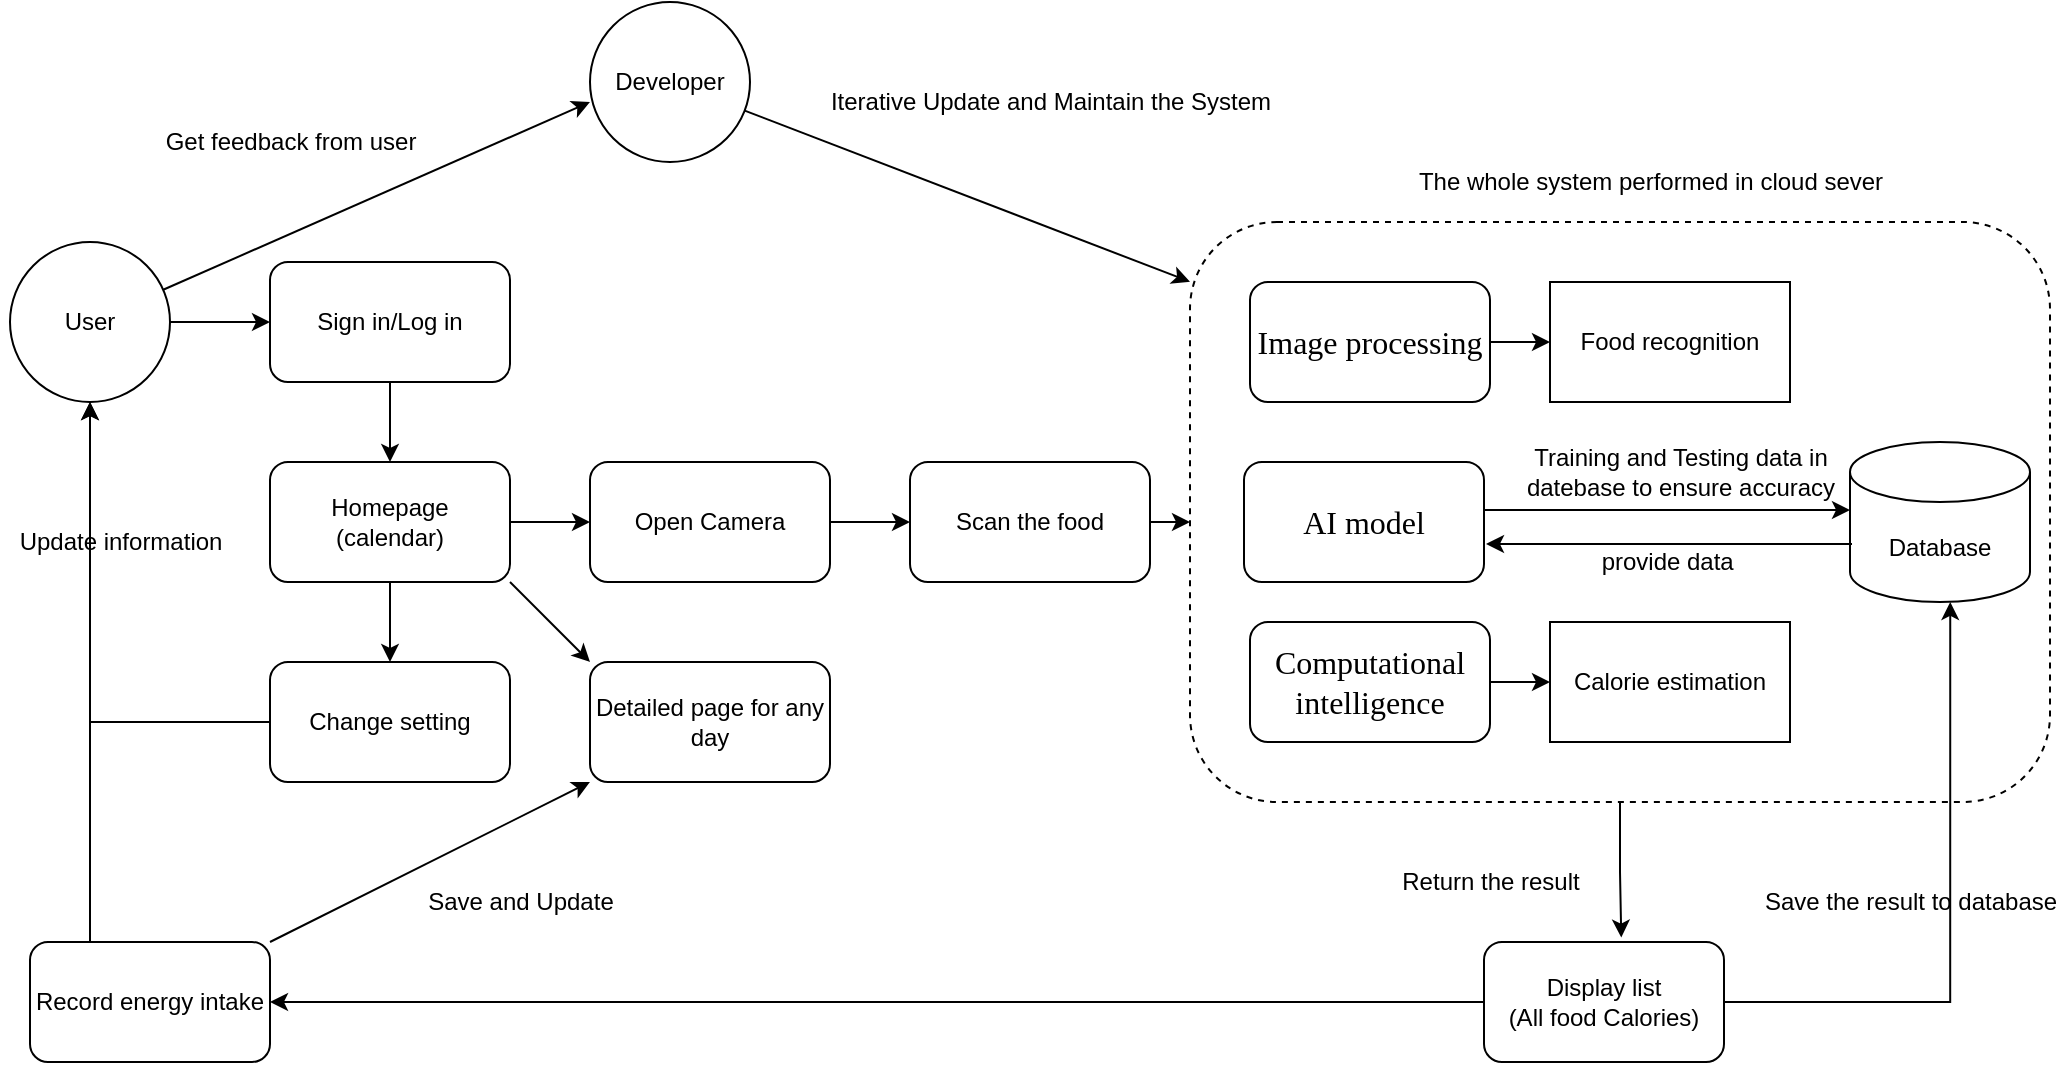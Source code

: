 <mxfile version="16.6.6" type="github">
  <diagram id="PHOAGPzxJykiCeYoAlnc" name="Page-1">
    <mxGraphModel dx="1038" dy="521" grid="1" gridSize="10" guides="1" tooltips="1" connect="1" arrows="1" fold="1" page="1" pageScale="1" pageWidth="1654" pageHeight="2336" math="0" shadow="0">
      <root>
        <mxCell id="0" />
        <mxCell id="1" parent="0" />
        <mxCell id="sWACoLa8winjiMfFdj80-57" value="" style="edgeStyle=orthogonalEdgeStyle;rounded=0;orthogonalLoop=1;jettySize=auto;html=1;" edge="1" parent="1" source="sWACoLa8winjiMfFdj80-1" target="sWACoLa8winjiMfFdj80-45">
          <mxGeometry relative="1" as="geometry" />
        </mxCell>
        <mxCell id="sWACoLa8winjiMfFdj80-101" style="edgeStyle=none;rounded=0;orthogonalLoop=1;jettySize=auto;html=1;exitX=0.5;exitY=0;exitDx=0;exitDy=0;entryX=0;entryY=0.5;entryDx=0;entryDy=0;startArrow=none;startFill=0;endArrow=classic;endFill=1;strokeColor=none;" edge="1" parent="1" source="sWACoLa8winjiMfFdj80-1" target="sWACoLa8winjiMfFdj80-95">
          <mxGeometry relative="1" as="geometry" />
        </mxCell>
        <mxCell id="sWACoLa8winjiMfFdj80-102" style="edgeStyle=none;rounded=0;orthogonalLoop=1;jettySize=auto;html=1;startArrow=none;startFill=0;endArrow=classic;endFill=1;entryX=0;entryY=0.625;entryDx=0;entryDy=0;entryPerimeter=0;" edge="1" parent="1" source="sWACoLa8winjiMfFdj80-1" target="sWACoLa8winjiMfFdj80-95">
          <mxGeometry relative="1" as="geometry">
            <mxPoint x="280" y="70" as="targetPoint" />
          </mxGeometry>
        </mxCell>
        <mxCell id="sWACoLa8winjiMfFdj80-1" value="User" style="ellipse;whiteSpace=wrap;html=1;aspect=fixed;" vertex="1" parent="1">
          <mxGeometry x="30" y="140" width="80" height="80" as="geometry" />
        </mxCell>
        <mxCell id="sWACoLa8winjiMfFdj80-16" value="" style="edgeStyle=orthogonalEdgeStyle;rounded=0;orthogonalLoop=1;jettySize=auto;html=1;" edge="1" parent="1" source="sWACoLa8winjiMfFdj80-6" target="sWACoLa8winjiMfFdj80-15">
          <mxGeometry relative="1" as="geometry" />
        </mxCell>
        <mxCell id="sWACoLa8winjiMfFdj80-6" value="Open Camera" style="rounded=1;whiteSpace=wrap;html=1;" vertex="1" parent="1">
          <mxGeometry x="320" y="250" width="120" height="60" as="geometry" />
        </mxCell>
        <mxCell id="sWACoLa8winjiMfFdj80-89" style="edgeStyle=none;rounded=0;orthogonalLoop=1;jettySize=auto;html=1;entryX=1;entryY=0.5;entryDx=0;entryDy=0;startArrow=classic;startFill=1;endArrow=none;endFill=0;" edge="1" parent="1">
          <mxGeometry relative="1" as="geometry">
            <mxPoint x="950" y="274" as="sourcePoint" />
            <mxPoint x="767" y="274" as="targetPoint" />
          </mxGeometry>
        </mxCell>
        <mxCell id="sWACoLa8winjiMfFdj80-8" value="Database" style="shape=cylinder3;whiteSpace=wrap;html=1;boundedLbl=1;backgroundOutline=1;size=15;" vertex="1" parent="1">
          <mxGeometry x="950" y="240" width="90" height="80" as="geometry" />
        </mxCell>
        <mxCell id="sWACoLa8winjiMfFdj80-62" value="" style="edgeStyle=orthogonalEdgeStyle;rounded=0;orthogonalLoop=1;jettySize=auto;html=1;" edge="1" parent="1" source="sWACoLa8winjiMfFdj80-13" target="sWACoLa8winjiMfFdj80-59">
          <mxGeometry relative="1" as="geometry" />
        </mxCell>
        <mxCell id="sWACoLa8winjiMfFdj80-13" value="&lt;span id=&quot;docs-internal-guid-0658c677-7fff-68c5-2217-67036700b245&quot;&gt;&lt;span style=&quot;font-size: 12pt ; font-family: &amp;#34;times new roman&amp;#34; ; background-color: transparent ; vertical-align: baseline&quot;&gt;Image processing&lt;/span&gt;&lt;/span&gt;" style="rounded=1;whiteSpace=wrap;html=1;" vertex="1" parent="1">
          <mxGeometry x="650" y="160" width="120" height="60" as="geometry" />
        </mxCell>
        <mxCell id="sWACoLa8winjiMfFdj80-64" value="" style="edgeStyle=orthogonalEdgeStyle;rounded=0;orthogonalLoop=1;jettySize=auto;html=1;" edge="1" parent="1" source="sWACoLa8winjiMfFdj80-14" target="sWACoLa8winjiMfFdj80-61">
          <mxGeometry relative="1" as="geometry" />
        </mxCell>
        <mxCell id="sWACoLa8winjiMfFdj80-14" value="&lt;span id=&quot;docs-internal-guid-38b35be7-7fff-6c2c-a67b-2686c13edebf&quot;&gt;&lt;span style=&quot;font-size: 12pt ; font-family: &amp;#34;times new roman&amp;#34; ; background-color: transparent ; vertical-align: baseline&quot;&gt;Computational intelligence&lt;/span&gt;&lt;/span&gt;" style="rounded=1;whiteSpace=wrap;html=1;" vertex="1" parent="1">
          <mxGeometry x="650" y="330" width="120" height="60" as="geometry" />
        </mxCell>
        <mxCell id="sWACoLa8winjiMfFdj80-73" style="edgeStyle=orthogonalEdgeStyle;rounded=0;orthogonalLoop=1;jettySize=auto;html=1;exitX=1;exitY=0.5;exitDx=0;exitDy=0;" edge="1" parent="1" source="sWACoLa8winjiMfFdj80-15">
          <mxGeometry relative="1" as="geometry">
            <mxPoint x="620" y="280" as="targetPoint" />
          </mxGeometry>
        </mxCell>
        <mxCell id="sWACoLa8winjiMfFdj80-15" value="Scan the food" style="rounded=1;whiteSpace=wrap;html=1;" vertex="1" parent="1">
          <mxGeometry x="480" y="250" width="120" height="60" as="geometry" />
        </mxCell>
        <mxCell id="sWACoLa8winjiMfFdj80-75" style="edgeStyle=orthogonalEdgeStyle;rounded=0;orthogonalLoop=1;jettySize=auto;html=1;entryX=0.572;entryY=-0.037;entryDx=0;entryDy=0;entryPerimeter=0;" edge="1" parent="1" source="sWACoLa8winjiMfFdj80-23" target="sWACoLa8winjiMfFdj80-27">
          <mxGeometry relative="1" as="geometry" />
        </mxCell>
        <mxCell id="sWACoLa8winjiMfFdj80-23" value="" style="whiteSpace=wrap;html=1;rounded=1;gradientColor=none;fillColor=none;dashed=1;" vertex="1" parent="1">
          <mxGeometry x="620" y="130" width="430" height="290" as="geometry" />
        </mxCell>
        <mxCell id="sWACoLa8winjiMfFdj80-78" style="edgeStyle=orthogonalEdgeStyle;rounded=0;orthogonalLoop=1;jettySize=auto;html=1;exitX=1;exitY=0.5;exitDx=0;exitDy=0;entryX=0.884;entryY=0.655;entryDx=0;entryDy=0;entryPerimeter=0;" edge="1" parent="1" source="sWACoLa8winjiMfFdj80-27" target="sWACoLa8winjiMfFdj80-23">
          <mxGeometry relative="1" as="geometry" />
        </mxCell>
        <mxCell id="sWACoLa8winjiMfFdj80-109" style="edgeStyle=none;rounded=0;orthogonalLoop=1;jettySize=auto;html=1;entryX=1;entryY=0.5;entryDx=0;entryDy=0;startArrow=none;startFill=0;endArrow=classic;endFill=1;" edge="1" parent="1" source="sWACoLa8winjiMfFdj80-27" target="sWACoLa8winjiMfFdj80-107">
          <mxGeometry relative="1" as="geometry" />
        </mxCell>
        <mxCell id="sWACoLa8winjiMfFdj80-27" value="Display list &lt;br&gt;(All food Calories)" style="rounded=1;whiteSpace=wrap;html=1;fillColor=none;gradientColor=none;" vertex="1" parent="1">
          <mxGeometry x="767" y="490" width="120" height="60" as="geometry" />
        </mxCell>
        <mxCell id="sWACoLa8winjiMfFdj80-31" value="The whole system performed in cloud sever" style="text;html=1;align=center;verticalAlign=middle;resizable=0;points=[];autosize=1;strokeColor=none;fillColor=none;" vertex="1" parent="1">
          <mxGeometry x="725" y="100" width="250" height="20" as="geometry" />
        </mxCell>
        <mxCell id="sWACoLa8winjiMfFdj80-58" value="" style="edgeStyle=orthogonalEdgeStyle;rounded=0;orthogonalLoop=1;jettySize=auto;html=1;" edge="1" parent="1" source="sWACoLa8winjiMfFdj80-45" target="sWACoLa8winjiMfFdj80-46">
          <mxGeometry relative="1" as="geometry" />
        </mxCell>
        <mxCell id="sWACoLa8winjiMfFdj80-45" value="Sign in/Log in" style="rounded=1;whiteSpace=wrap;html=1;" vertex="1" parent="1">
          <mxGeometry x="160" y="150" width="120" height="60" as="geometry" />
        </mxCell>
        <mxCell id="sWACoLa8winjiMfFdj80-53" style="edgeStyle=orthogonalEdgeStyle;rounded=0;orthogonalLoop=1;jettySize=auto;html=1;exitX=1;exitY=0.5;exitDx=0;exitDy=0;entryX=0;entryY=0.5;entryDx=0;entryDy=0;" edge="1" parent="1" source="sWACoLa8winjiMfFdj80-46" target="sWACoLa8winjiMfFdj80-6">
          <mxGeometry relative="1" as="geometry" />
        </mxCell>
        <mxCell id="sWACoLa8winjiMfFdj80-54" style="edgeStyle=orthogonalEdgeStyle;rounded=0;orthogonalLoop=1;jettySize=auto;html=1;exitX=0.5;exitY=1;exitDx=0;exitDy=0;entryX=0.5;entryY=0;entryDx=0;entryDy=0;" edge="1" parent="1" source="sWACoLa8winjiMfFdj80-46" target="sWACoLa8winjiMfFdj80-47">
          <mxGeometry relative="1" as="geometry" />
        </mxCell>
        <mxCell id="sWACoLa8winjiMfFdj80-113" style="edgeStyle=none;rounded=0;orthogonalLoop=1;jettySize=auto;html=1;exitX=1;exitY=1;exitDx=0;exitDy=0;entryX=0;entryY=0;entryDx=0;entryDy=0;startArrow=none;startFill=0;endArrow=classic;endFill=1;" edge="1" parent="1" source="sWACoLa8winjiMfFdj80-46" target="sWACoLa8winjiMfFdj80-112">
          <mxGeometry relative="1" as="geometry" />
        </mxCell>
        <mxCell id="sWACoLa8winjiMfFdj80-46" value="Homepage &lt;br&gt;(calendar)" style="rounded=1;whiteSpace=wrap;html=1;" vertex="1" parent="1">
          <mxGeometry x="160" y="250" width="120" height="60" as="geometry" />
        </mxCell>
        <mxCell id="sWACoLa8winjiMfFdj80-66" style="edgeStyle=orthogonalEdgeStyle;rounded=0;orthogonalLoop=1;jettySize=auto;html=1;entryX=0.5;entryY=1;entryDx=0;entryDy=0;" edge="1" parent="1" source="sWACoLa8winjiMfFdj80-47" target="sWACoLa8winjiMfFdj80-1">
          <mxGeometry relative="1" as="geometry" />
        </mxCell>
        <mxCell id="sWACoLa8winjiMfFdj80-47" value="Change setting" style="rounded=1;whiteSpace=wrap;html=1;" vertex="1" parent="1">
          <mxGeometry x="160" y="350" width="120" height="60" as="geometry" />
        </mxCell>
        <mxCell id="sWACoLa8winjiMfFdj80-59" value="Food recognition" style="rounded=0;whiteSpace=wrap;html=1;fillColor=none;gradientColor=none;" vertex="1" parent="1">
          <mxGeometry x="800" y="160" width="120" height="60" as="geometry" />
        </mxCell>
        <mxCell id="sWACoLa8winjiMfFdj80-61" value="Calorie estimation" style="rounded=0;whiteSpace=wrap;html=1;fillColor=none;gradientColor=none;" vertex="1" parent="1">
          <mxGeometry x="800" y="330" width="120" height="60" as="geometry" />
        </mxCell>
        <mxCell id="sWACoLa8winjiMfFdj80-76" value="Return the result" style="text;html=1;align=center;verticalAlign=middle;resizable=0;points=[];autosize=1;strokeColor=none;fillColor=none;" vertex="1" parent="1">
          <mxGeometry x="720" y="450" width="100" height="20" as="geometry" />
        </mxCell>
        <mxCell id="sWACoLa8winjiMfFdj80-79" value="Save the result to database" style="text;html=1;align=center;verticalAlign=middle;resizable=0;points=[];autosize=1;strokeColor=none;fillColor=none;" vertex="1" parent="1">
          <mxGeometry x="900" y="460" width="160" height="20" as="geometry" />
        </mxCell>
        <mxCell id="sWACoLa8winjiMfFdj80-88" value="&lt;font face=&quot;times new roman&quot;&gt;&lt;span style=&quot;font-size: 16px&quot;&gt;AI model&lt;/span&gt;&lt;/font&gt;" style="rounded=1;whiteSpace=wrap;html=1;" vertex="1" parent="1">
          <mxGeometry x="647" y="250" width="120" height="60" as="geometry" />
        </mxCell>
        <mxCell id="sWACoLa8winjiMfFdj80-90" value="Training and Testing data in &lt;br&gt;datebase to ensure accuracy" style="text;html=1;align=center;verticalAlign=middle;resizable=0;points=[];autosize=1;strokeColor=none;fillColor=none;" vertex="1" parent="1">
          <mxGeometry x="780" y="240" width="170" height="30" as="geometry" />
        </mxCell>
        <mxCell id="sWACoLa8winjiMfFdj80-91" value="provide data&amp;nbsp;" style="text;html=1;align=center;verticalAlign=middle;resizable=0;points=[];autosize=1;strokeColor=none;fillColor=none;" vertex="1" parent="1">
          <mxGeometry x="815" y="290" width="90" height="20" as="geometry" />
        </mxCell>
        <mxCell id="sWACoLa8winjiMfFdj80-93" style="edgeStyle=none;rounded=0;orthogonalLoop=1;jettySize=auto;html=1;entryX=1;entryY=0.5;entryDx=0;entryDy=0;startArrow=none;startFill=0;endArrow=classic;endFill=1;" edge="1" parent="1">
          <mxGeometry relative="1" as="geometry">
            <mxPoint x="951" y="291" as="sourcePoint" />
            <mxPoint x="768" y="291" as="targetPoint" />
          </mxGeometry>
        </mxCell>
        <mxCell id="sWACoLa8winjiMfFdj80-103" style="edgeStyle=none;rounded=0;orthogonalLoop=1;jettySize=auto;html=1;entryX=0;entryY=0.103;entryDx=0;entryDy=0;entryPerimeter=0;startArrow=none;startFill=0;endArrow=classic;endFill=1;" edge="1" parent="1" source="sWACoLa8winjiMfFdj80-95" target="sWACoLa8winjiMfFdj80-23">
          <mxGeometry relative="1" as="geometry" />
        </mxCell>
        <mxCell id="sWACoLa8winjiMfFdj80-95" value="Developer" style="ellipse;whiteSpace=wrap;html=1;aspect=fixed;" vertex="1" parent="1">
          <mxGeometry x="320" y="20" width="80" height="80" as="geometry" />
        </mxCell>
        <mxCell id="sWACoLa8winjiMfFdj80-98" value="Update information" style="text;html=1;align=center;verticalAlign=middle;resizable=0;points=[];autosize=1;strokeColor=none;fillColor=none;" vertex="1" parent="1">
          <mxGeometry x="25" y="280" width="120" height="20" as="geometry" />
        </mxCell>
        <mxCell id="sWACoLa8winjiMfFdj80-104" value="Get feedback from user" style="text;html=1;align=center;verticalAlign=middle;resizable=0;points=[];autosize=1;strokeColor=none;fillColor=none;" vertex="1" parent="1">
          <mxGeometry x="100" y="80" width="140" height="20" as="geometry" />
        </mxCell>
        <mxCell id="sWACoLa8winjiMfFdj80-105" value="Iterative Update and Maintain the System" style="text;html=1;align=center;verticalAlign=middle;resizable=0;points=[];autosize=1;strokeColor=none;fillColor=none;" vertex="1" parent="1">
          <mxGeometry x="430" y="60" width="240" height="20" as="geometry" />
        </mxCell>
        <mxCell id="sWACoLa8winjiMfFdj80-111" style="edgeStyle=none;rounded=0;orthogonalLoop=1;jettySize=auto;html=1;exitX=0.25;exitY=0;exitDx=0;exitDy=0;startArrow=none;startFill=0;endArrow=classic;endFill=1;" edge="1" parent="1" source="sWACoLa8winjiMfFdj80-107">
          <mxGeometry relative="1" as="geometry">
            <mxPoint x="70" y="220" as="targetPoint" />
          </mxGeometry>
        </mxCell>
        <mxCell id="sWACoLa8winjiMfFdj80-114" style="edgeStyle=none;rounded=0;orthogonalLoop=1;jettySize=auto;html=1;exitX=1;exitY=0;exitDx=0;exitDy=0;entryX=0;entryY=1;entryDx=0;entryDy=0;startArrow=none;startFill=0;endArrow=classic;endFill=1;" edge="1" parent="1" source="sWACoLa8winjiMfFdj80-107" target="sWACoLa8winjiMfFdj80-112">
          <mxGeometry relative="1" as="geometry" />
        </mxCell>
        <mxCell id="sWACoLa8winjiMfFdj80-107" value="Record energy intake" style="rounded=1;whiteSpace=wrap;html=1;fillColor=none;gradientColor=none;" vertex="1" parent="1">
          <mxGeometry x="40" y="490" width="120" height="60" as="geometry" />
        </mxCell>
        <mxCell id="sWACoLa8winjiMfFdj80-112" value="Detailed page for any day" style="rounded=1;whiteSpace=wrap;html=1;fillColor=none;gradientColor=none;" vertex="1" parent="1">
          <mxGeometry x="320" y="350" width="120" height="60" as="geometry" />
        </mxCell>
        <mxCell id="sWACoLa8winjiMfFdj80-115" value="Save and Update" style="text;html=1;align=center;verticalAlign=middle;resizable=0;points=[];autosize=1;strokeColor=none;fillColor=none;" vertex="1" parent="1">
          <mxGeometry x="230" y="460" width="110" height="20" as="geometry" />
        </mxCell>
      </root>
    </mxGraphModel>
  </diagram>
</mxfile>
